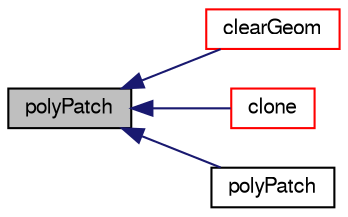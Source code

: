 digraph "polyPatch"
{
  bgcolor="transparent";
  edge [fontname="FreeSans",fontsize="10",labelfontname="FreeSans",labelfontsize="10"];
  node [fontname="FreeSans",fontsize="10",shape=record];
  rankdir="LR";
  Node2 [label="polyPatch",height=0.2,width=0.4,color="black", fillcolor="grey75", style="filled", fontcolor="black"];
  Node2 -> Node3 [dir="back",color="midnightblue",fontsize="10",style="solid",fontname="FreeSans"];
  Node3 [label="clearGeom",height=0.2,width=0.4,color="red",URL="$a27478.html#a499a7f858dc495c47b618e168fec6372",tooltip="Clear geometry. "];
  Node2 -> Node19 [dir="back",color="midnightblue",fontsize="10",style="solid",fontname="FreeSans"];
  Node19 [label="clone",height=0.2,width=0.4,color="red",URL="$a27478.html#adbf8c0a436d777bd346c3ab2a4b087df",tooltip="Construct and return a clone, resetting the boundary mesh. "];
  Node2 -> Node38 [dir="back",color="midnightblue",fontsize="10",style="solid",fontname="FreeSans"];
  Node38 [label="polyPatch",height=0.2,width=0.4,color="black",URL="$a27478.html#a7e0c982284ee1cb2e7415a2b180b3da2",tooltip="Construct from dictionary. "];
}
